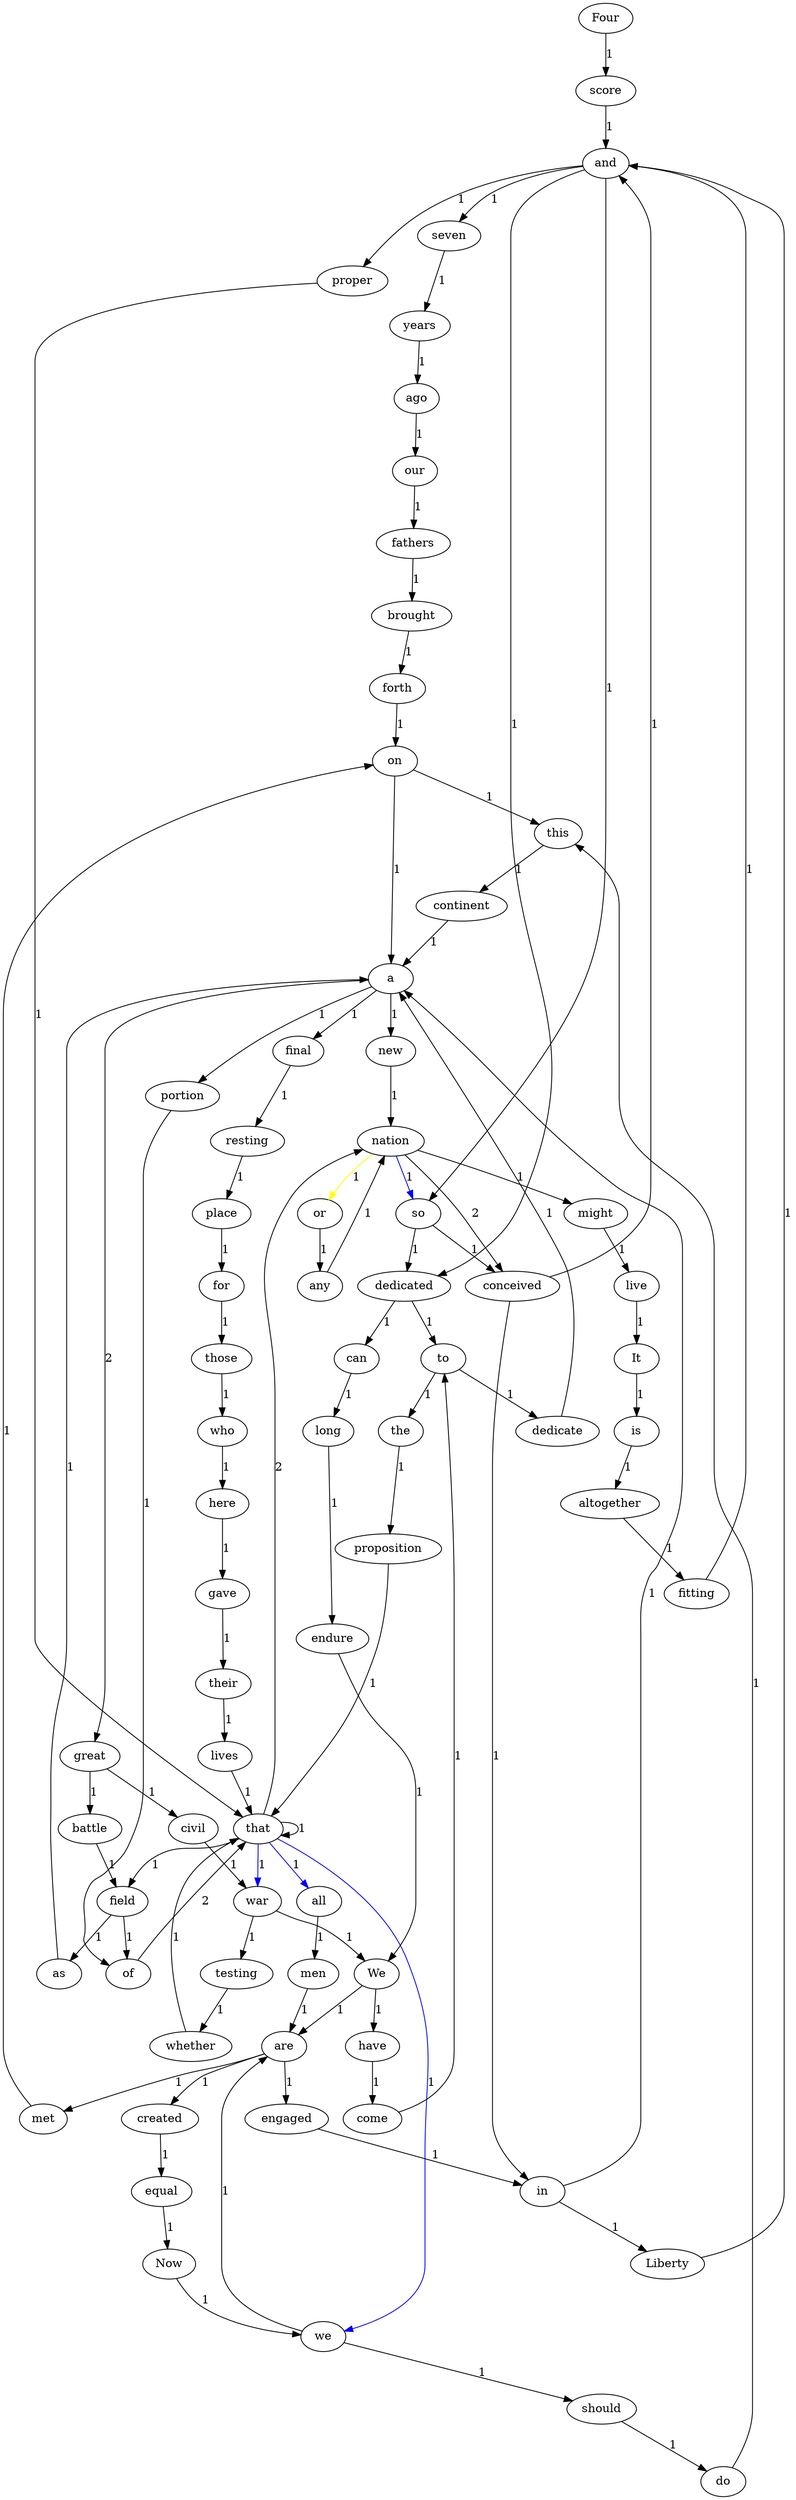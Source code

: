 digraph dirGraph{
	Four;
	score;
	and;
	seven;
	years;
	ago;
	our;
	fathers;
	brought;
	forth;
	on;
	this;
	continent;
	a;
	new;
	nation;
	conceived;
	in;
	Liberty;
	and;
	dedicated;
	to;
	the;
	proposition;
	that;
	all;
	men;
	are;
	created;
	equal;
	Now;
	we;
	are;
	engaged;
	in;
	a;
	great;
	civil;
	war;
	testing;
	whether;
	that;
	nation;
	or;
	any;
	nation;
	so;
	conceived;
	and;
	so;
	dedicated;
	can;
	long;
	endure;
	We;
	are;
	met;
	on;
	a;
	great;
	battle;
	field;
	of;
	that;
	war;
	We;
	have;
	come;
	to;
	dedicate;
	a;
	portion;
	of;
	that;
	field;
	as;
	a;
	final;
	resting;
	place;
	for;
	those;
	who;
	here;
	gave;
	their;
	lives;
	that;
	that;
	nation;
	might;
	live;
	It;
	is;
	altogether;
	fitting;
	and;
	proper;
	that;
	we;
	should;
	do;
	this;
	nation->might[label="1"];
	nation->conceived[label = "2"];
	nation->so[color=blue,label="1"];
	nation->or[color=yellow,label="1"];
	ago->our[label="1"];
	seven->years[label="1"];
	do->this[label="1"];
	years->ago[label="1"];
	score->and[label="1"];
	that->nation[label="2"];
	that->that[label="1"];
	that->all[color=blue,label="1"];
	that->field[label="1"];
	that->we[color=blue,label="1"];
	that->war[color=blue,label="1"];
	whether->that[label="1"];
	should->do[label="1"];
	those->who[label="1"];
	all->men[label="1"];
	new->nation[label="1"];
	dedicated->can[label="1"];
	dedicated->to[label="1"];
	in->Liberty[label="1"];
	lives->that[label="1"];
	in->a[label="1"];
	created->equal[label="1"];
	might->live[label="1"];
	testing->whether[label="1"];
	this->continent[label="1"];
	come->to[label="1"];
	is->altogether[label="1"];
	forth->on[label="1"];
	as->a[label="1"];
	field->as[label="1"];
	field->of[label="1"];
	Now->we[label="1"];
	final->resting[label="1"];
	gave->their[label="1"];
	endure->We[label="1"];
	who->here[label="1"];
	continent->a[label="1"];
	engaged->in[label="1"];
	here->gave[label="1"];
	fathers->brought[label="1"];
	brought->forth[label="1"];
	conceived->in[label="1"];
	conceived->and[label="1"];
	portion->of[label="1"];
	for->those[label="1"];
	their->lives[label="1"];
	proper->that[label="1"];
	It->is[label="1"];
	Liberty->and[label="1"];
	our->fathers[label="1"];
	we->should[label="1"];
	we->are[label="1"];
	long->endure[label="1"];
	can->long[label="1"];
	are->created[label="1"];
	are->engaged[label="1"];
	are->met[label="1"];
	and->seven[label="1"];
	and->dedicated[label="1"];
	and->proper[label="1"];
	and->so[label="1"];
	proposition->that[label="1"];
	men->are[label="1"];
	civil->war[label="1"];
	of->that[label="2"];
	have->come[label="1"];
	place->for[label="1"];
	so->dedicated[label="1"];
	so->conceived[label="1"];
	met->on[label="1"];
	live->It[label="1"];
	on->this[label="1"];
	on->a[label="1"];
	a->new[label="1"];
	a->final[label="1"];
	a->portion[label="1"];
	a->great[label="2"];
	or->any[label="1"];
	resting->place[label="1"];
	Four->score[label="1"];
	war->testing[label="1"];
	war->We[label="1"];
	great->civil[label="1"];
	great->battle[label="1"];
	any->nation[label="1"];
	We->are[label="1"];
	We->have[label="1"];
	the->proposition[label="1"];
	equal->Now[label="1"];
	battle->field[label="1"];
	dedicate->a[label="1"];
	altogether->fitting[label="1"];
	to->the[label="1"];
	to->dedicate[label="1"];
	fitting->and[label="1"];
}